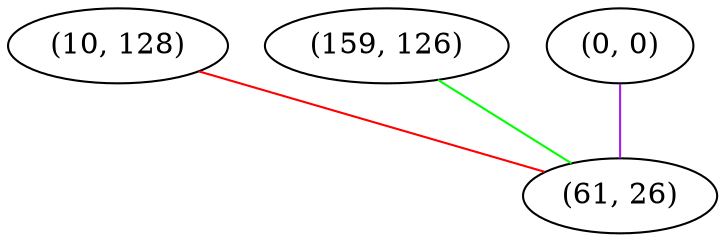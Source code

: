 graph "" {
"(10, 128)";
"(159, 126)";
"(0, 0)";
"(61, 26)";
"(10, 128)" -- "(61, 26)"  [color=red, key=0, weight=1];
"(159, 126)" -- "(61, 26)"  [color=green, key=0, weight=2];
"(0, 0)" -- "(61, 26)"  [color=purple, key=0, weight=4];
}
